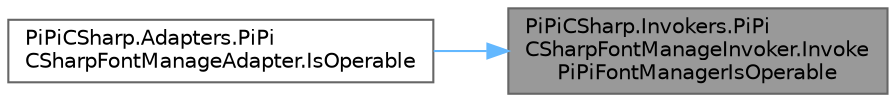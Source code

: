 digraph "PiPiCSharp.Invokers.PiPiCSharpFontManageInvoker.InvokePiPiFontManagerIsOperable"
{
 // LATEX_PDF_SIZE
  bgcolor="transparent";
  edge [fontname=Helvetica,fontsize=10,labelfontname=Helvetica,labelfontsize=10];
  node [fontname=Helvetica,fontsize=10,shape=box,height=0.2,width=0.4];
  rankdir="RL";
  Node1 [id="Node000001",label="PiPiCSharp.Invokers.PiPi\lCSharpFontManageInvoker.Invoke\lPiPiFontManagerIsOperable",height=0.2,width=0.4,color="gray40", fillcolor="grey60", style="filled", fontcolor="black",tooltip="Invoke PiPiFontManageWrapper PiPiFontManagerIsOperable."];
  Node1 -> Node2 [id="edge1_Node000001_Node000002",dir="back",color="steelblue1",style="solid",tooltip=" "];
  Node2 [id="Node000002",label="PiPiCSharp.Adapters.PiPi\lCSharpFontManageAdapter.IsOperable",height=0.2,width=0.4,color="grey40", fillcolor="white", style="filled",URL="$class_pi_pi_c_sharp_1_1_adapters_1_1_pi_pi_c_sharp_font_manage_adapter.html#a1f228a28a688dcf6b13686556e5702f7",tooltip="Get operable status."];
}
